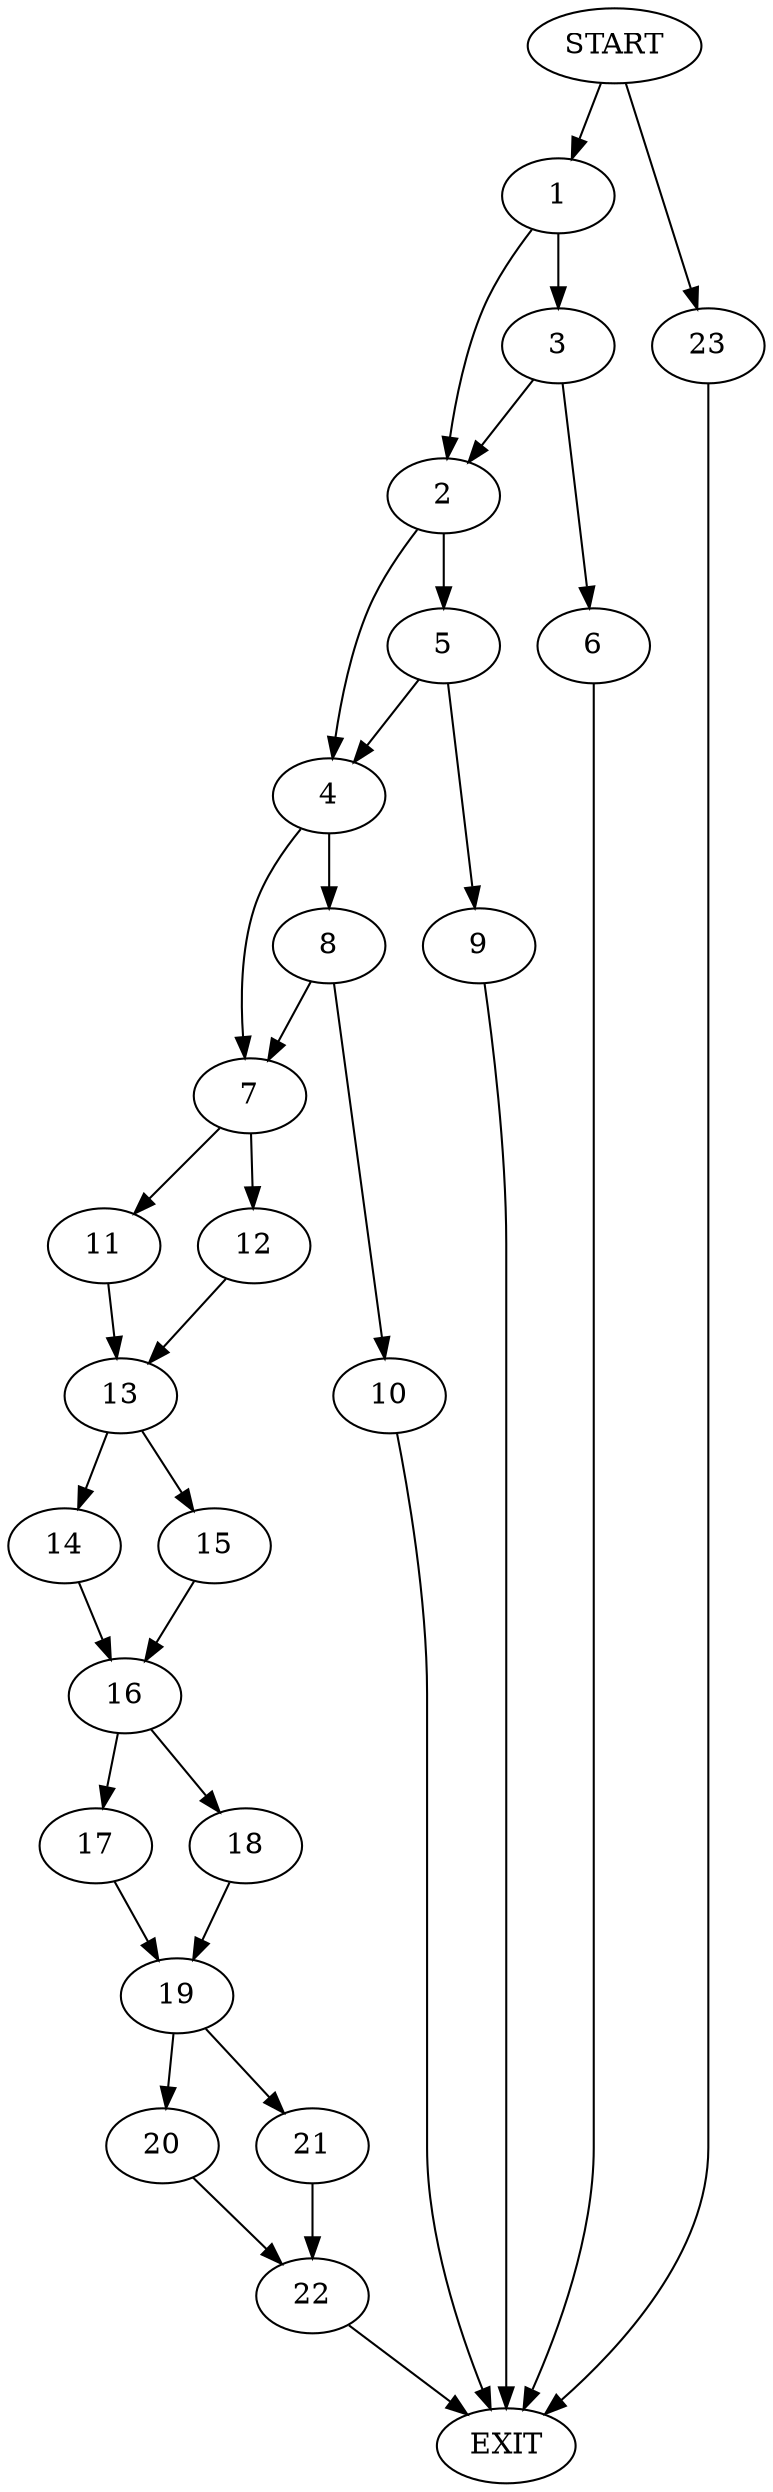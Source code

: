 digraph {
0 [label="START"]
24 [label="EXIT"]
0 -> 1
1 -> 2
1 -> 3
2 -> 4
2 -> 5
3 -> 2
3 -> 6
6 -> 24
4 -> 7
4 -> 8
5 -> 4
5 -> 9
9 -> 24
8 -> 7
8 -> 10
7 -> 11
7 -> 12
10 -> 24
12 -> 13
11 -> 13
13 -> 14
13 -> 15
14 -> 16
15 -> 16
16 -> 17
16 -> 18
18 -> 19
17 -> 19
19 -> 20
19 -> 21
21 -> 22
20 -> 22
22 -> 24
0 -> 23
23 -> 24
}
